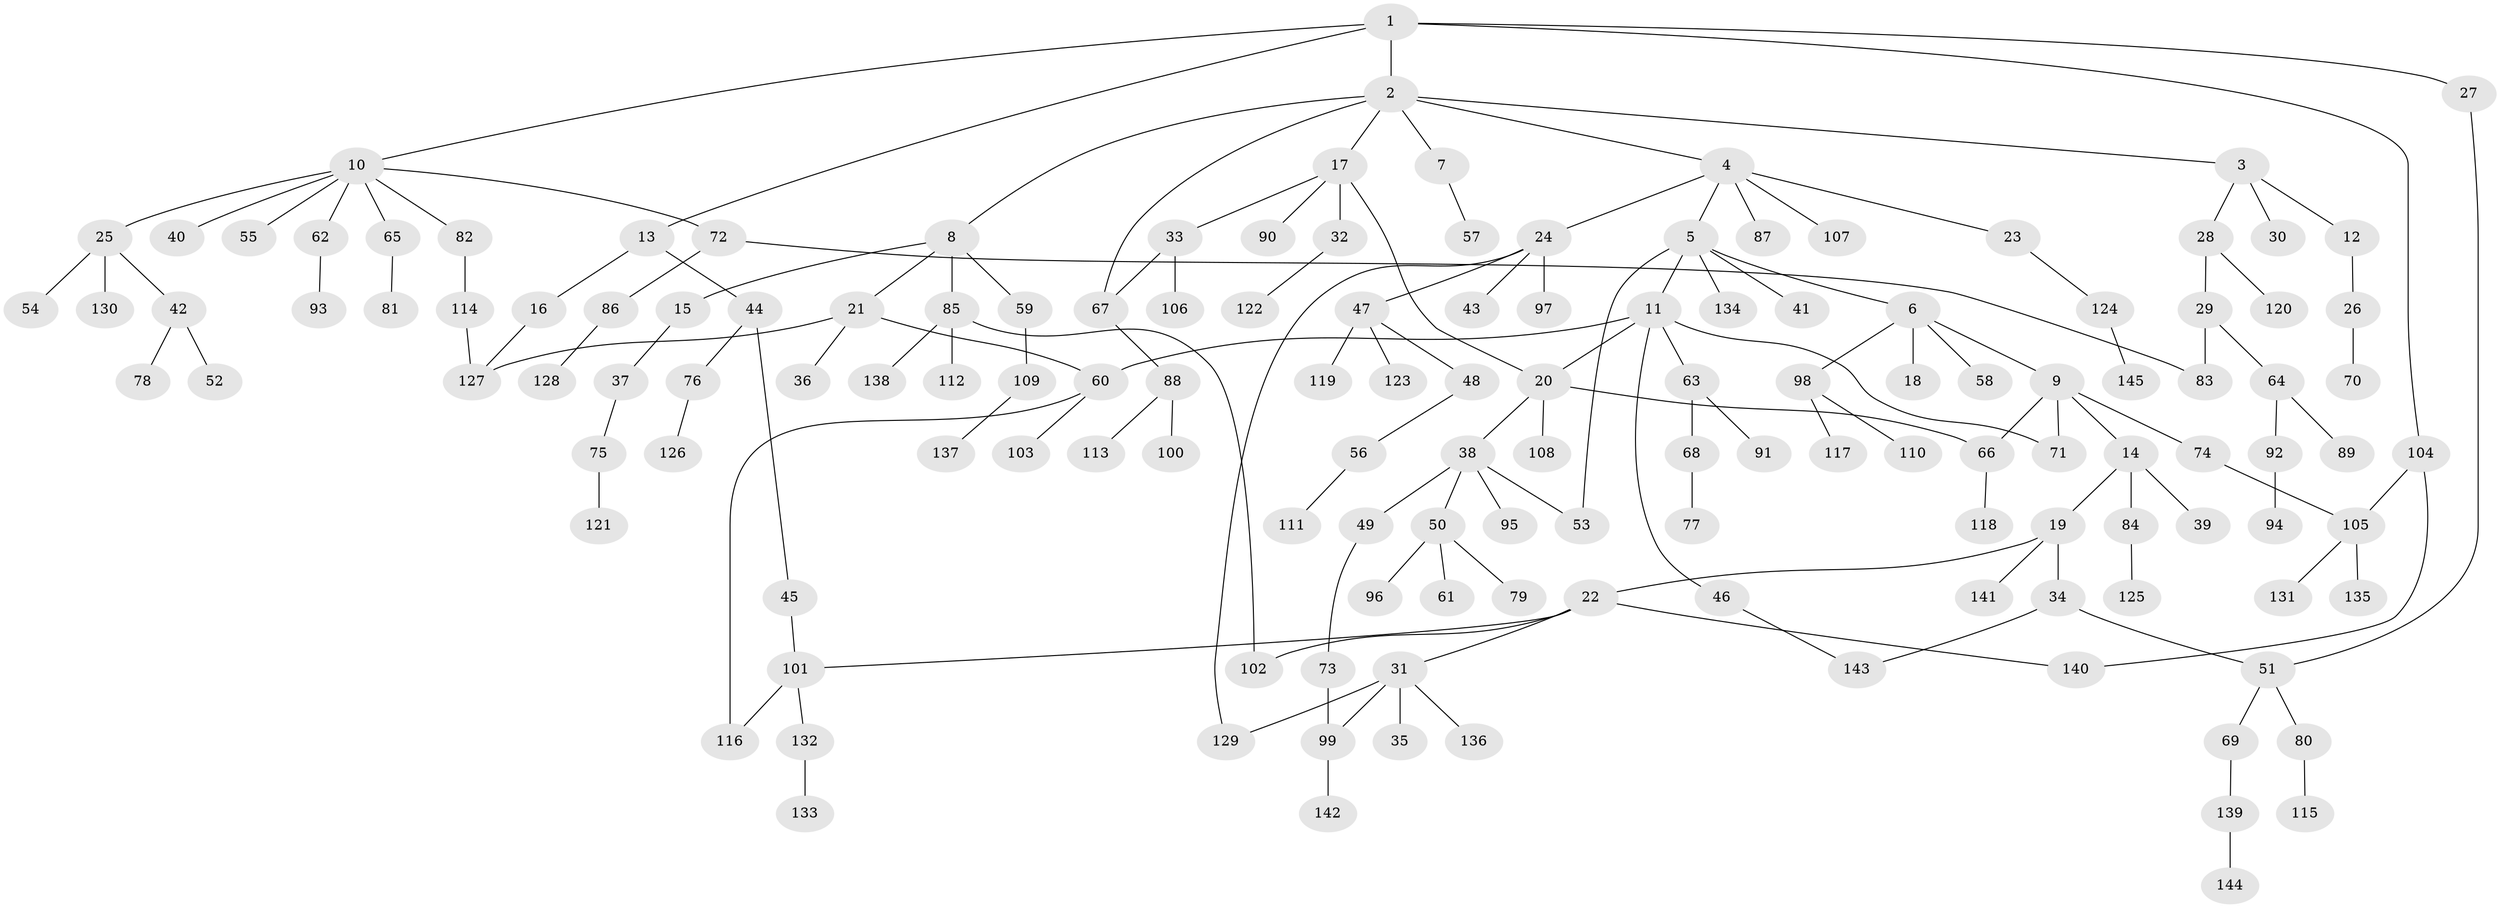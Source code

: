 // Generated by graph-tools (version 1.1) at 2025/41/03/09/25 04:41:57]
// undirected, 145 vertices, 162 edges
graph export_dot {
graph [start="1"]
  node [color=gray90,style=filled];
  1;
  2;
  3;
  4;
  5;
  6;
  7;
  8;
  9;
  10;
  11;
  12;
  13;
  14;
  15;
  16;
  17;
  18;
  19;
  20;
  21;
  22;
  23;
  24;
  25;
  26;
  27;
  28;
  29;
  30;
  31;
  32;
  33;
  34;
  35;
  36;
  37;
  38;
  39;
  40;
  41;
  42;
  43;
  44;
  45;
  46;
  47;
  48;
  49;
  50;
  51;
  52;
  53;
  54;
  55;
  56;
  57;
  58;
  59;
  60;
  61;
  62;
  63;
  64;
  65;
  66;
  67;
  68;
  69;
  70;
  71;
  72;
  73;
  74;
  75;
  76;
  77;
  78;
  79;
  80;
  81;
  82;
  83;
  84;
  85;
  86;
  87;
  88;
  89;
  90;
  91;
  92;
  93;
  94;
  95;
  96;
  97;
  98;
  99;
  100;
  101;
  102;
  103;
  104;
  105;
  106;
  107;
  108;
  109;
  110;
  111;
  112;
  113;
  114;
  115;
  116;
  117;
  118;
  119;
  120;
  121;
  122;
  123;
  124;
  125;
  126;
  127;
  128;
  129;
  130;
  131;
  132;
  133;
  134;
  135;
  136;
  137;
  138;
  139;
  140;
  141;
  142;
  143;
  144;
  145;
  1 -- 2;
  1 -- 10;
  1 -- 13;
  1 -- 27;
  1 -- 104;
  2 -- 3;
  2 -- 4;
  2 -- 7;
  2 -- 8;
  2 -- 17;
  2 -- 67;
  3 -- 12;
  3 -- 28;
  3 -- 30;
  4 -- 5;
  4 -- 23;
  4 -- 24;
  4 -- 87;
  4 -- 107;
  5 -- 6;
  5 -- 11;
  5 -- 41;
  5 -- 134;
  5 -- 53;
  6 -- 9;
  6 -- 18;
  6 -- 58;
  6 -- 98;
  7 -- 57;
  8 -- 15;
  8 -- 21;
  8 -- 59;
  8 -- 85;
  9 -- 14;
  9 -- 66;
  9 -- 74;
  9 -- 71;
  10 -- 25;
  10 -- 40;
  10 -- 55;
  10 -- 62;
  10 -- 65;
  10 -- 72;
  10 -- 82;
  11 -- 46;
  11 -- 63;
  11 -- 71;
  11 -- 60;
  11 -- 20;
  12 -- 26;
  13 -- 16;
  13 -- 44;
  14 -- 19;
  14 -- 39;
  14 -- 84;
  15 -- 37;
  16 -- 127;
  17 -- 20;
  17 -- 32;
  17 -- 33;
  17 -- 90;
  19 -- 22;
  19 -- 34;
  19 -- 141;
  20 -- 38;
  20 -- 108;
  20 -- 66;
  21 -- 36;
  21 -- 60;
  21 -- 127;
  22 -- 31;
  22 -- 140;
  22 -- 102;
  22 -- 101;
  23 -- 124;
  24 -- 43;
  24 -- 47;
  24 -- 97;
  24 -- 129;
  25 -- 42;
  25 -- 54;
  25 -- 130;
  26 -- 70;
  27 -- 51;
  28 -- 29;
  28 -- 120;
  29 -- 64;
  29 -- 83;
  31 -- 35;
  31 -- 136;
  31 -- 129;
  31 -- 99;
  32 -- 122;
  33 -- 106;
  33 -- 67;
  34 -- 51;
  34 -- 143;
  37 -- 75;
  38 -- 49;
  38 -- 50;
  38 -- 53;
  38 -- 95;
  42 -- 52;
  42 -- 78;
  44 -- 45;
  44 -- 76;
  45 -- 101;
  46 -- 143;
  47 -- 48;
  47 -- 119;
  47 -- 123;
  48 -- 56;
  49 -- 73;
  50 -- 61;
  50 -- 79;
  50 -- 96;
  51 -- 69;
  51 -- 80;
  56 -- 111;
  59 -- 109;
  60 -- 103;
  60 -- 116;
  62 -- 93;
  63 -- 68;
  63 -- 91;
  64 -- 89;
  64 -- 92;
  65 -- 81;
  66 -- 118;
  67 -- 88;
  68 -- 77;
  69 -- 139;
  72 -- 83;
  72 -- 86;
  73 -- 99;
  74 -- 105;
  75 -- 121;
  76 -- 126;
  80 -- 115;
  82 -- 114;
  84 -- 125;
  85 -- 102;
  85 -- 112;
  85 -- 138;
  86 -- 128;
  88 -- 100;
  88 -- 113;
  92 -- 94;
  98 -- 110;
  98 -- 117;
  99 -- 142;
  101 -- 116;
  101 -- 132;
  104 -- 105;
  104 -- 140;
  105 -- 131;
  105 -- 135;
  109 -- 137;
  114 -- 127;
  124 -- 145;
  132 -- 133;
  139 -- 144;
}
